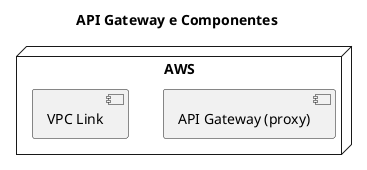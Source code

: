 @startuml architecture

title "API Gateway e Componentes"

node "AWS" as gateway {
    component "API Gateway (proxy)" as api_gateway
    component "VPC Link" as vpc_link
}

@enduml